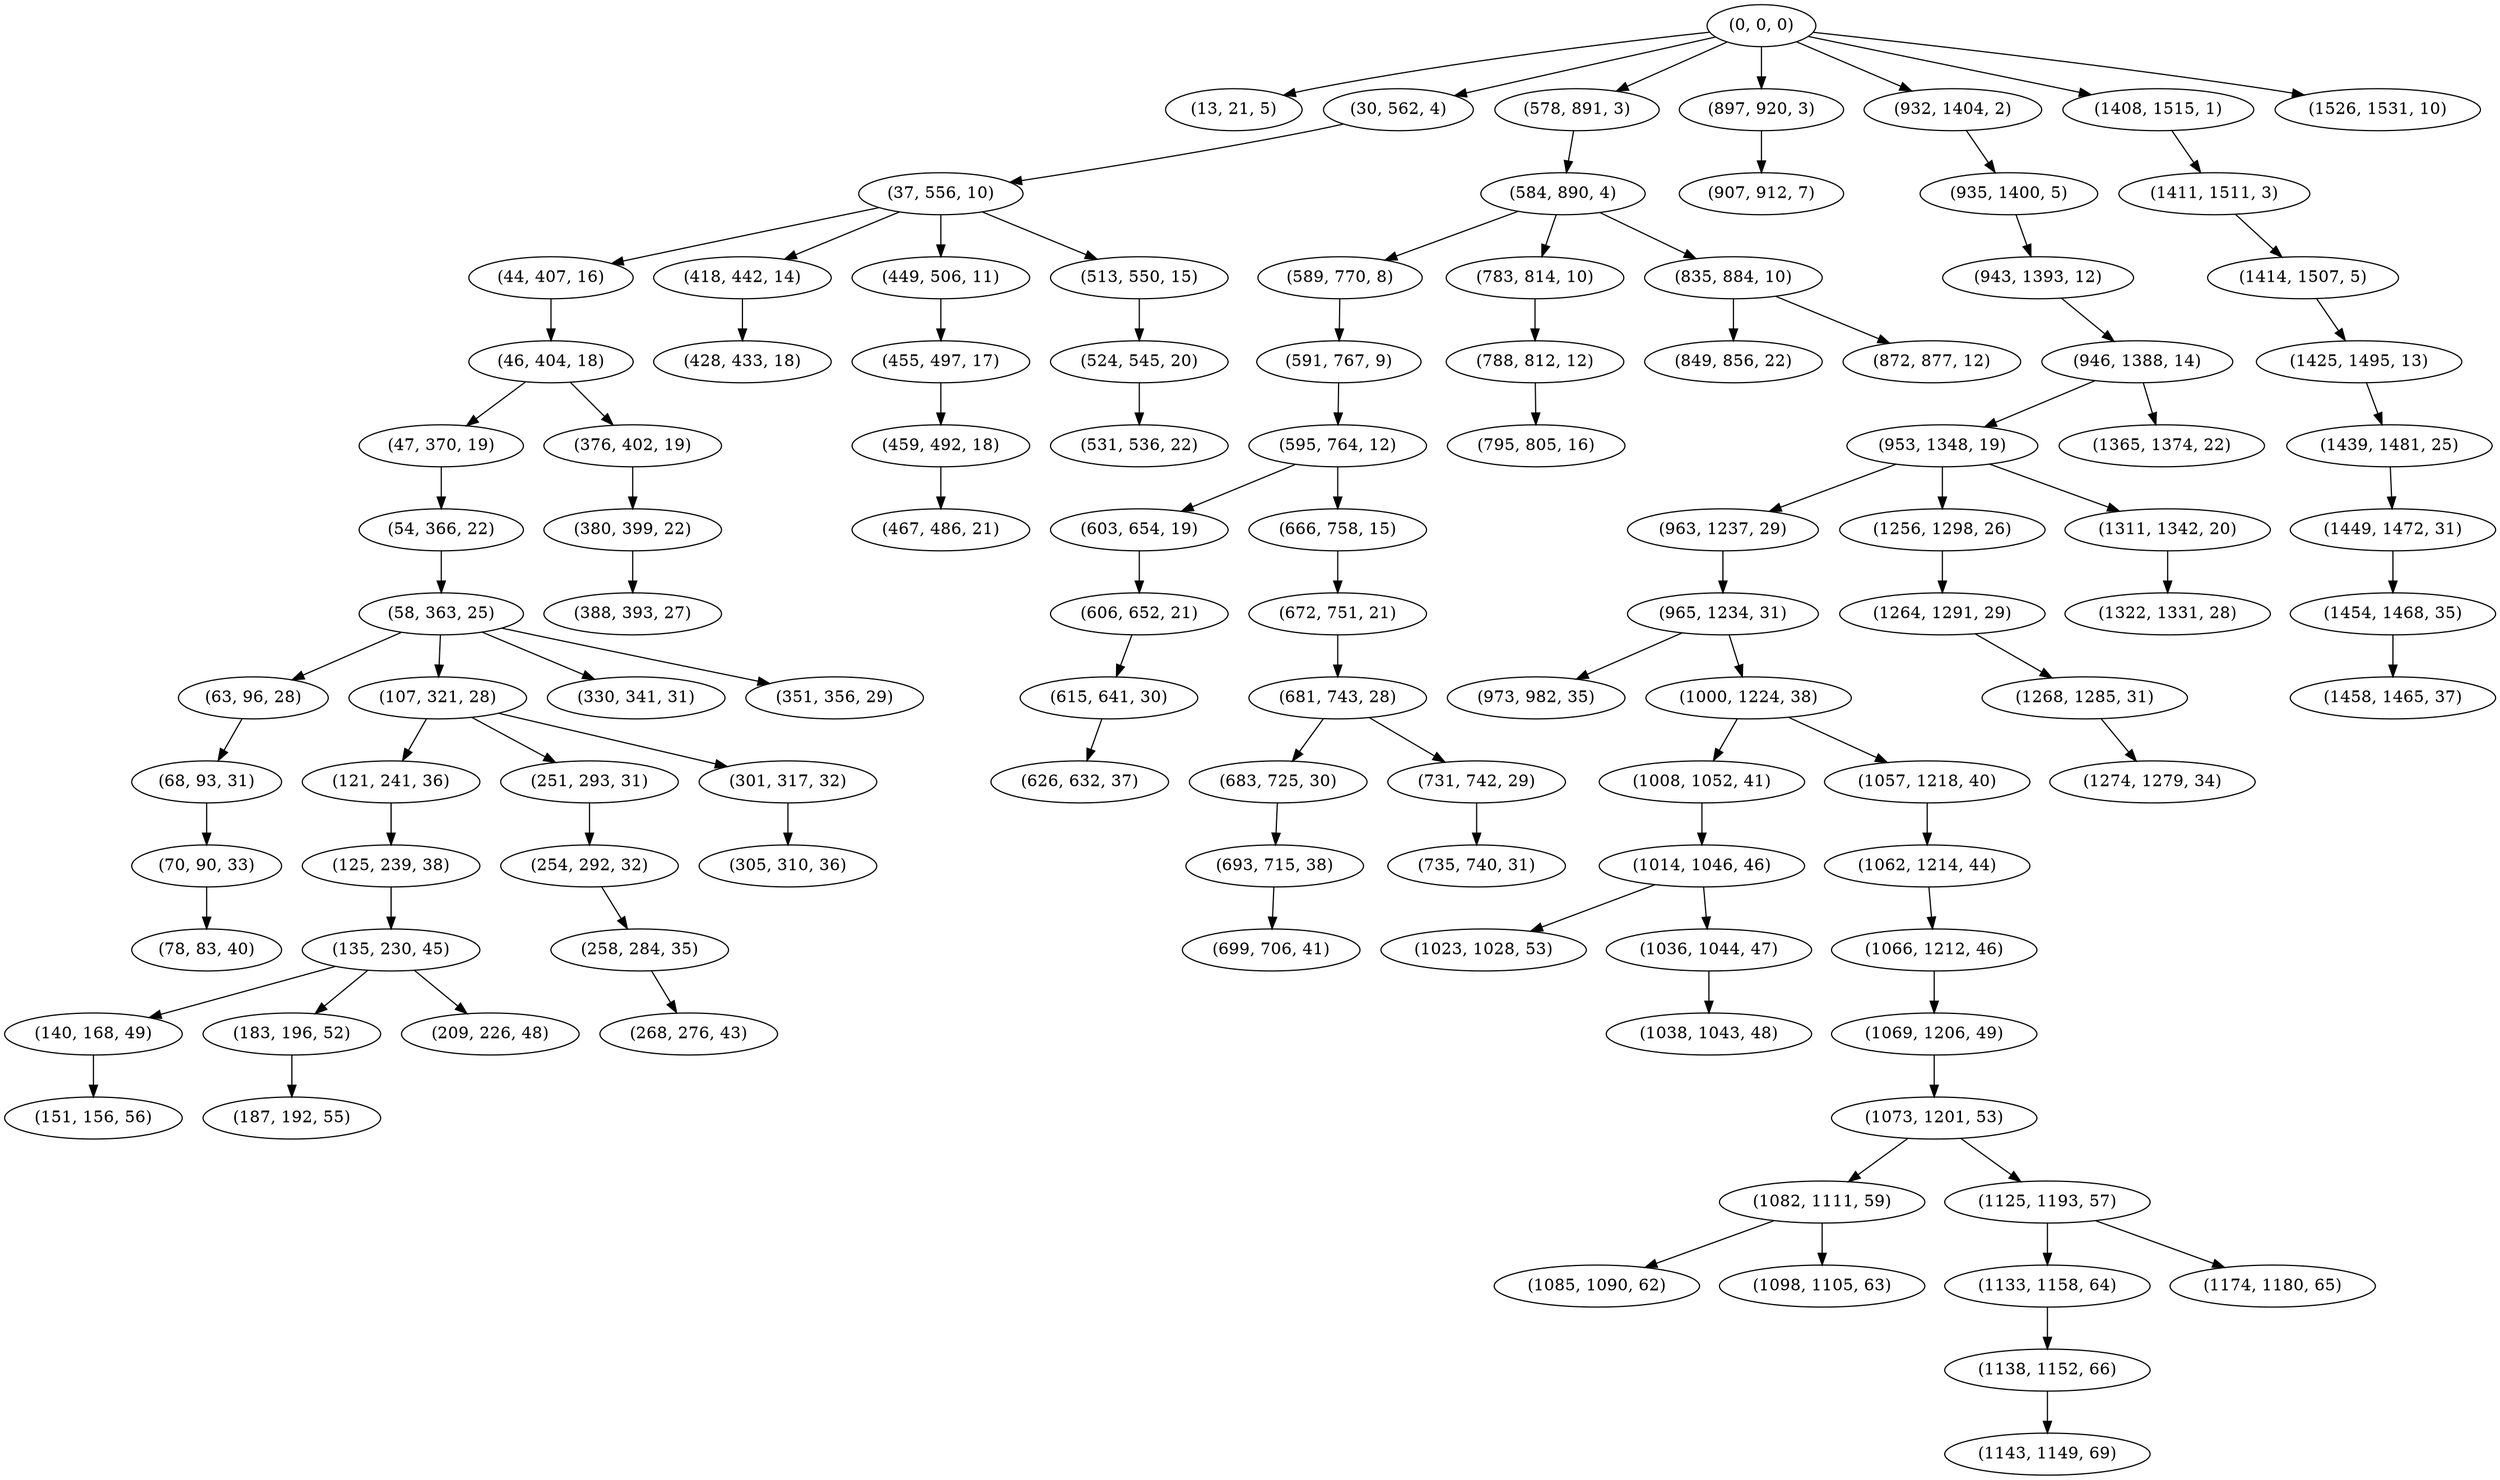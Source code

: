 digraph tree {
    "(0, 0, 0)";
    "(13, 21, 5)";
    "(30, 562, 4)";
    "(37, 556, 10)";
    "(44, 407, 16)";
    "(46, 404, 18)";
    "(47, 370, 19)";
    "(54, 366, 22)";
    "(58, 363, 25)";
    "(63, 96, 28)";
    "(68, 93, 31)";
    "(70, 90, 33)";
    "(78, 83, 40)";
    "(107, 321, 28)";
    "(121, 241, 36)";
    "(125, 239, 38)";
    "(135, 230, 45)";
    "(140, 168, 49)";
    "(151, 156, 56)";
    "(183, 196, 52)";
    "(187, 192, 55)";
    "(209, 226, 48)";
    "(251, 293, 31)";
    "(254, 292, 32)";
    "(258, 284, 35)";
    "(268, 276, 43)";
    "(301, 317, 32)";
    "(305, 310, 36)";
    "(330, 341, 31)";
    "(351, 356, 29)";
    "(376, 402, 19)";
    "(380, 399, 22)";
    "(388, 393, 27)";
    "(418, 442, 14)";
    "(428, 433, 18)";
    "(449, 506, 11)";
    "(455, 497, 17)";
    "(459, 492, 18)";
    "(467, 486, 21)";
    "(513, 550, 15)";
    "(524, 545, 20)";
    "(531, 536, 22)";
    "(578, 891, 3)";
    "(584, 890, 4)";
    "(589, 770, 8)";
    "(591, 767, 9)";
    "(595, 764, 12)";
    "(603, 654, 19)";
    "(606, 652, 21)";
    "(615, 641, 30)";
    "(626, 632, 37)";
    "(666, 758, 15)";
    "(672, 751, 21)";
    "(681, 743, 28)";
    "(683, 725, 30)";
    "(693, 715, 38)";
    "(699, 706, 41)";
    "(731, 742, 29)";
    "(735, 740, 31)";
    "(783, 814, 10)";
    "(788, 812, 12)";
    "(795, 805, 16)";
    "(835, 884, 10)";
    "(849, 856, 22)";
    "(872, 877, 12)";
    "(897, 920, 3)";
    "(907, 912, 7)";
    "(932, 1404, 2)";
    "(935, 1400, 5)";
    "(943, 1393, 12)";
    "(946, 1388, 14)";
    "(953, 1348, 19)";
    "(963, 1237, 29)";
    "(965, 1234, 31)";
    "(973, 982, 35)";
    "(1000, 1224, 38)";
    "(1008, 1052, 41)";
    "(1014, 1046, 46)";
    "(1023, 1028, 53)";
    "(1036, 1044, 47)";
    "(1038, 1043, 48)";
    "(1057, 1218, 40)";
    "(1062, 1214, 44)";
    "(1066, 1212, 46)";
    "(1069, 1206, 49)";
    "(1073, 1201, 53)";
    "(1082, 1111, 59)";
    "(1085, 1090, 62)";
    "(1098, 1105, 63)";
    "(1125, 1193, 57)";
    "(1133, 1158, 64)";
    "(1138, 1152, 66)";
    "(1143, 1149, 69)";
    "(1174, 1180, 65)";
    "(1256, 1298, 26)";
    "(1264, 1291, 29)";
    "(1268, 1285, 31)";
    "(1274, 1279, 34)";
    "(1311, 1342, 20)";
    "(1322, 1331, 28)";
    "(1365, 1374, 22)";
    "(1408, 1515, 1)";
    "(1411, 1511, 3)";
    "(1414, 1507, 5)";
    "(1425, 1495, 13)";
    "(1439, 1481, 25)";
    "(1449, 1472, 31)";
    "(1454, 1468, 35)";
    "(1458, 1465, 37)";
    "(1526, 1531, 10)";
    "(0, 0, 0)" -> "(13, 21, 5)";
    "(0, 0, 0)" -> "(30, 562, 4)";
    "(0, 0, 0)" -> "(578, 891, 3)";
    "(0, 0, 0)" -> "(897, 920, 3)";
    "(0, 0, 0)" -> "(932, 1404, 2)";
    "(0, 0, 0)" -> "(1408, 1515, 1)";
    "(0, 0, 0)" -> "(1526, 1531, 10)";
    "(30, 562, 4)" -> "(37, 556, 10)";
    "(37, 556, 10)" -> "(44, 407, 16)";
    "(37, 556, 10)" -> "(418, 442, 14)";
    "(37, 556, 10)" -> "(449, 506, 11)";
    "(37, 556, 10)" -> "(513, 550, 15)";
    "(44, 407, 16)" -> "(46, 404, 18)";
    "(46, 404, 18)" -> "(47, 370, 19)";
    "(46, 404, 18)" -> "(376, 402, 19)";
    "(47, 370, 19)" -> "(54, 366, 22)";
    "(54, 366, 22)" -> "(58, 363, 25)";
    "(58, 363, 25)" -> "(63, 96, 28)";
    "(58, 363, 25)" -> "(107, 321, 28)";
    "(58, 363, 25)" -> "(330, 341, 31)";
    "(58, 363, 25)" -> "(351, 356, 29)";
    "(63, 96, 28)" -> "(68, 93, 31)";
    "(68, 93, 31)" -> "(70, 90, 33)";
    "(70, 90, 33)" -> "(78, 83, 40)";
    "(107, 321, 28)" -> "(121, 241, 36)";
    "(107, 321, 28)" -> "(251, 293, 31)";
    "(107, 321, 28)" -> "(301, 317, 32)";
    "(121, 241, 36)" -> "(125, 239, 38)";
    "(125, 239, 38)" -> "(135, 230, 45)";
    "(135, 230, 45)" -> "(140, 168, 49)";
    "(135, 230, 45)" -> "(183, 196, 52)";
    "(135, 230, 45)" -> "(209, 226, 48)";
    "(140, 168, 49)" -> "(151, 156, 56)";
    "(183, 196, 52)" -> "(187, 192, 55)";
    "(251, 293, 31)" -> "(254, 292, 32)";
    "(254, 292, 32)" -> "(258, 284, 35)";
    "(258, 284, 35)" -> "(268, 276, 43)";
    "(301, 317, 32)" -> "(305, 310, 36)";
    "(376, 402, 19)" -> "(380, 399, 22)";
    "(380, 399, 22)" -> "(388, 393, 27)";
    "(418, 442, 14)" -> "(428, 433, 18)";
    "(449, 506, 11)" -> "(455, 497, 17)";
    "(455, 497, 17)" -> "(459, 492, 18)";
    "(459, 492, 18)" -> "(467, 486, 21)";
    "(513, 550, 15)" -> "(524, 545, 20)";
    "(524, 545, 20)" -> "(531, 536, 22)";
    "(578, 891, 3)" -> "(584, 890, 4)";
    "(584, 890, 4)" -> "(589, 770, 8)";
    "(584, 890, 4)" -> "(783, 814, 10)";
    "(584, 890, 4)" -> "(835, 884, 10)";
    "(589, 770, 8)" -> "(591, 767, 9)";
    "(591, 767, 9)" -> "(595, 764, 12)";
    "(595, 764, 12)" -> "(603, 654, 19)";
    "(595, 764, 12)" -> "(666, 758, 15)";
    "(603, 654, 19)" -> "(606, 652, 21)";
    "(606, 652, 21)" -> "(615, 641, 30)";
    "(615, 641, 30)" -> "(626, 632, 37)";
    "(666, 758, 15)" -> "(672, 751, 21)";
    "(672, 751, 21)" -> "(681, 743, 28)";
    "(681, 743, 28)" -> "(683, 725, 30)";
    "(681, 743, 28)" -> "(731, 742, 29)";
    "(683, 725, 30)" -> "(693, 715, 38)";
    "(693, 715, 38)" -> "(699, 706, 41)";
    "(731, 742, 29)" -> "(735, 740, 31)";
    "(783, 814, 10)" -> "(788, 812, 12)";
    "(788, 812, 12)" -> "(795, 805, 16)";
    "(835, 884, 10)" -> "(849, 856, 22)";
    "(835, 884, 10)" -> "(872, 877, 12)";
    "(897, 920, 3)" -> "(907, 912, 7)";
    "(932, 1404, 2)" -> "(935, 1400, 5)";
    "(935, 1400, 5)" -> "(943, 1393, 12)";
    "(943, 1393, 12)" -> "(946, 1388, 14)";
    "(946, 1388, 14)" -> "(953, 1348, 19)";
    "(946, 1388, 14)" -> "(1365, 1374, 22)";
    "(953, 1348, 19)" -> "(963, 1237, 29)";
    "(953, 1348, 19)" -> "(1256, 1298, 26)";
    "(953, 1348, 19)" -> "(1311, 1342, 20)";
    "(963, 1237, 29)" -> "(965, 1234, 31)";
    "(965, 1234, 31)" -> "(973, 982, 35)";
    "(965, 1234, 31)" -> "(1000, 1224, 38)";
    "(1000, 1224, 38)" -> "(1008, 1052, 41)";
    "(1000, 1224, 38)" -> "(1057, 1218, 40)";
    "(1008, 1052, 41)" -> "(1014, 1046, 46)";
    "(1014, 1046, 46)" -> "(1023, 1028, 53)";
    "(1014, 1046, 46)" -> "(1036, 1044, 47)";
    "(1036, 1044, 47)" -> "(1038, 1043, 48)";
    "(1057, 1218, 40)" -> "(1062, 1214, 44)";
    "(1062, 1214, 44)" -> "(1066, 1212, 46)";
    "(1066, 1212, 46)" -> "(1069, 1206, 49)";
    "(1069, 1206, 49)" -> "(1073, 1201, 53)";
    "(1073, 1201, 53)" -> "(1082, 1111, 59)";
    "(1073, 1201, 53)" -> "(1125, 1193, 57)";
    "(1082, 1111, 59)" -> "(1085, 1090, 62)";
    "(1082, 1111, 59)" -> "(1098, 1105, 63)";
    "(1125, 1193, 57)" -> "(1133, 1158, 64)";
    "(1125, 1193, 57)" -> "(1174, 1180, 65)";
    "(1133, 1158, 64)" -> "(1138, 1152, 66)";
    "(1138, 1152, 66)" -> "(1143, 1149, 69)";
    "(1256, 1298, 26)" -> "(1264, 1291, 29)";
    "(1264, 1291, 29)" -> "(1268, 1285, 31)";
    "(1268, 1285, 31)" -> "(1274, 1279, 34)";
    "(1311, 1342, 20)" -> "(1322, 1331, 28)";
    "(1408, 1515, 1)" -> "(1411, 1511, 3)";
    "(1411, 1511, 3)" -> "(1414, 1507, 5)";
    "(1414, 1507, 5)" -> "(1425, 1495, 13)";
    "(1425, 1495, 13)" -> "(1439, 1481, 25)";
    "(1439, 1481, 25)" -> "(1449, 1472, 31)";
    "(1449, 1472, 31)" -> "(1454, 1468, 35)";
    "(1454, 1468, 35)" -> "(1458, 1465, 37)";
}
